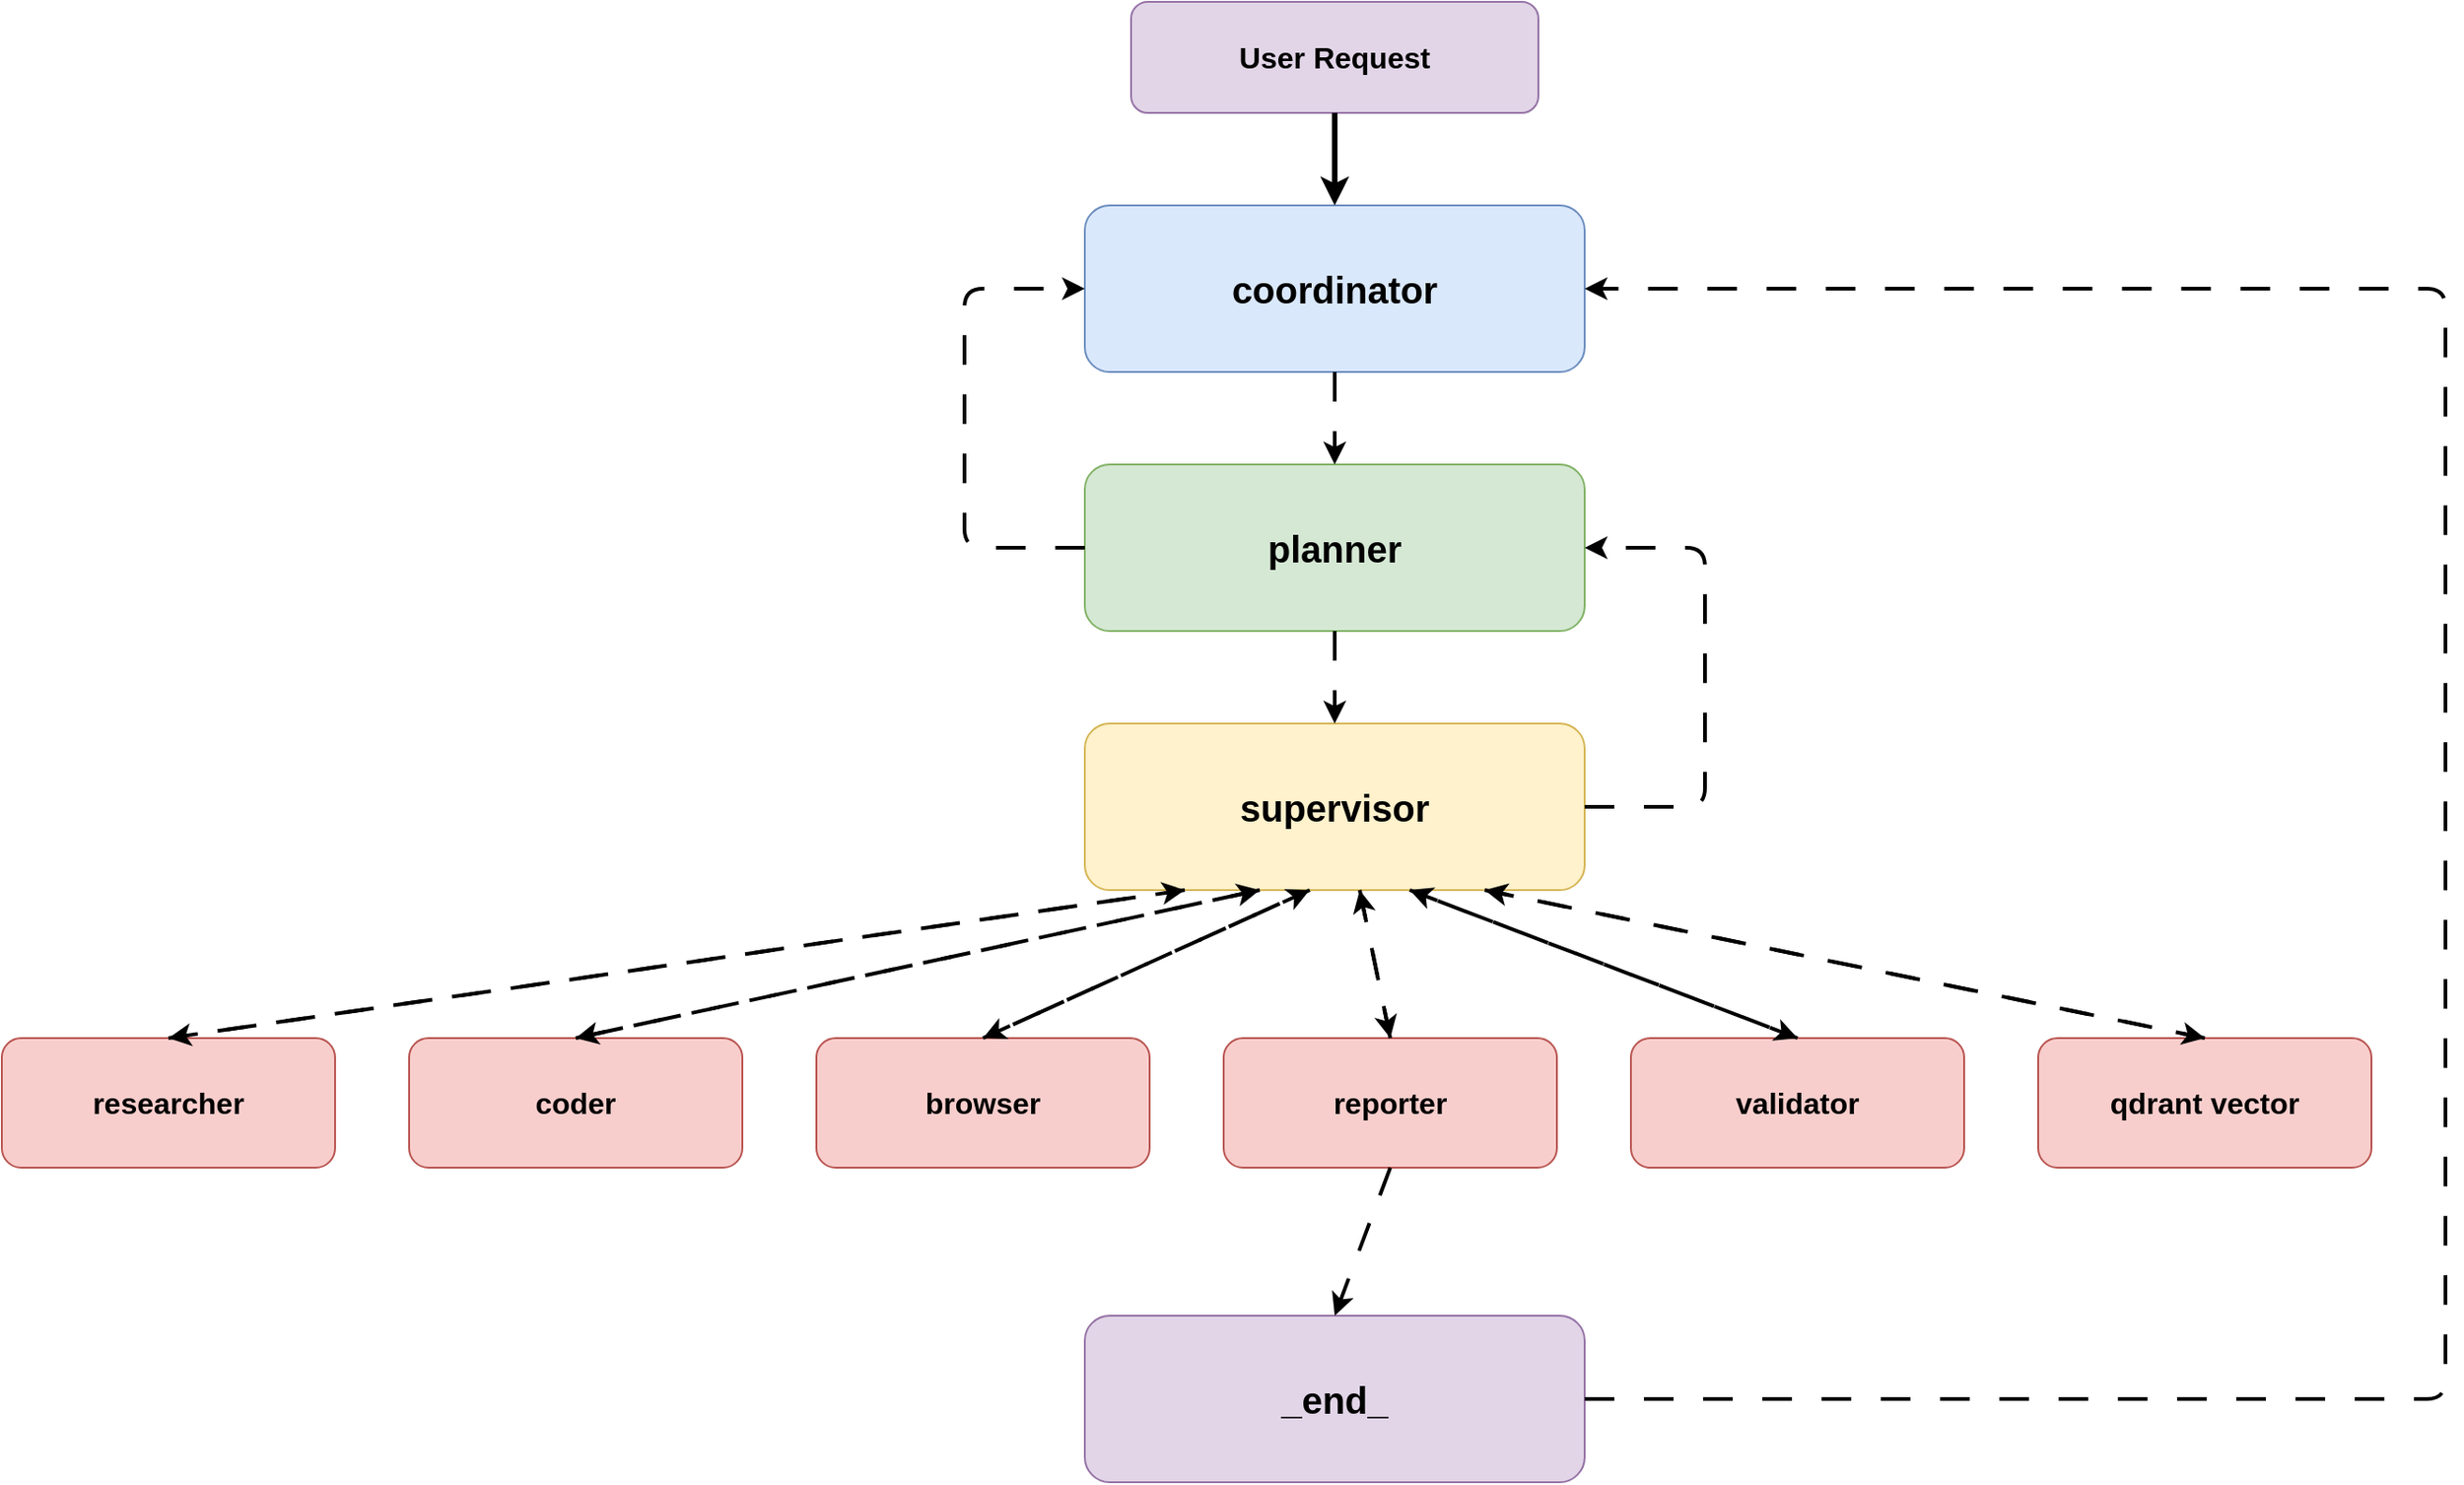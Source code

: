 <mxfile>
  <diagram name="Multi-Agent Architecture" id="agent-arch">
    <mxGraphModel dx="1200" dy="900" grid="1" gridSize="10" guides="1" tooltips="1" connect="1" arrows="1" fold="1" page="1" pageScale="1" pageWidth="1600" pageHeight="1400">
      <root>
        <mxCell id="0"/>
        <mxCell id="1" parent="0"/>

        <!-- User Request -->
        <mxCell id="user" value="User Request" style="rounded=1;whiteSpace=wrap;html=1;fillColor=#e1d5e7;strokeColor=#9673a6;fontSize=16;fontStyle=1;" vertex="1" parent="1">
          <mxGeometry x="690" y="40" width="220" height="60" as="geometry"/>
        </mxCell>

        <!-- Coordinator -->
        <mxCell id="coordinator" value="coordinator" style="rounded=1;whiteSpace=wrap;html=1;fillColor=#dae8fc;strokeColor=#6c8ebf;fontSize=20;fontStyle=1;" vertex="1" parent="1">
          <mxGeometry x="665" y="150" width="270" height="90" as="geometry"/>
        </mxCell>

        <!-- Arrow user to coordinator -->
        <mxCell id="arrow1" value="" style="endArrow=classic;html=1;exitX=0.5;exitY=1;entryX=0.5;entryY=0;strokeWidth=3;" edge="1" parent="1" source="user" target="coordinator">
          <mxGeometry width="50" height="50" relative="1" as="geometry">
            <mxPoint x="800" y="400" as="sourcePoint"/>
            <mxPoint x="850" y="350" as="targetPoint"/>
          </mxGeometry>
        </mxCell>

        <!-- Planner -->
        <mxCell id="planner" value="planner" style="rounded=1;whiteSpace=wrap;html=1;fillColor=#d5e8d4;strokeColor=#82b366;fontSize=20;fontStyle=1;" vertex="1" parent="1">
          <mxGeometry x="665" y="290" width="270" height="90" as="geometry"/>
        </mxCell>

        <!-- Arrow coordinator to planner -->
        <mxCell id="arrow2" value="" style="endArrow=classic;html=1;exitX=0.5;exitY=1;entryX=0.5;entryY=0;strokeWidth=2;dashed=1;dashPattern=8 8;" edge="1" parent="1" source="coordinator" target="planner">
          <mxGeometry width="50" height="50" relative="1" as="geometry">
            <mxPoint x="800" y="400" as="sourcePoint"/>
            <mxPoint x="850" y="350" as="targetPoint"/>
          </mxGeometry>
        </mxCell>

        <!-- Supervisor -->
        <mxCell id="supervisor" value="supervisor" style="rounded=1;whiteSpace=wrap;html=1;fillColor=#fff2cc;strokeColor=#d6b656;fontSize=20;fontStyle=1;" vertex="1" parent="1">
          <mxGeometry x="665" y="430" width="270" height="90" as="geometry"/>
        </mxCell>

        <!-- Arrow planner to supervisor -->
        <mxCell id="arrow3" value="" style="endArrow=classic;html=1;exitX=0.5;exitY=1;entryX=0.5;entryY=0;strokeWidth=2;dashed=1;dashPattern=8 8;" edge="1" parent="1" source="planner" target="supervisor">
          <mxGeometry width="50" height="50" relative="1" as="geometry">
            <mxPoint x="800" y="500" as="sourcePoint"/>
            <mxPoint x="850" y="450" as="targetPoint"/>
          </mxGeometry>
        </mxCell>

        <!-- Specialist Agents Row 1 -->
        <mxCell id="researcher" value="researcher" style="rounded=1;whiteSpace=wrap;html=1;fillColor=#f8cecc;strokeColor=#b85450;fontSize=16;fontStyle=1;" vertex="1" parent="1">
          <mxGeometry x="80" y="600" width="180" height="70" as="geometry"/>
        </mxCell>

        <mxCell id="coder" value="coder" style="rounded=1;whiteSpace=wrap;html=1;fillColor=#f8cecc;strokeColor=#b85450;fontSize=16;fontStyle=1;" vertex="1" parent="1">
          <mxGeometry x="300" y="600" width="180" height="70" as="geometry"/>
        </mxCell>

        <mxCell id="browser" value="browser" style="rounded=1;whiteSpace=wrap;html=1;fillColor=#f8cecc;strokeColor=#b85450;fontSize=16;fontStyle=1;" vertex="1" parent="1">
          <mxGeometry x="520" y="600" width="180" height="70" as="geometry"/>
        </mxCell>

        <mxCell id="reporter" value="reporter" style="rounded=1;whiteSpace=wrap;html=1;fillColor=#f8cecc;strokeColor=#b85450;fontSize=16;fontStyle=1;" vertex="1" parent="1">
          <mxGeometry x="740" y="600" width="180" height="70" as="geometry"/>
        </mxCell>

        <mxCell id="validator" value="validator" style="rounded=1;whiteSpace=wrap;html=1;fillColor=#f8cecc;strokeColor=#b85450;fontSize=16;fontStyle=1;" vertex="1" parent="1">
          <mxGeometry x="960" y="600" width="180" height="70" as="geometry"/>
        </mxCell>

        <mxCell id="qdrant" value="qdrant vector" style="rounded=1;whiteSpace=wrap;html=1;fillColor=#f8cecc;strokeColor=#b85450;fontSize=16;fontStyle=1;" vertex="1" parent="1">
          <mxGeometry x="1180" y="600" width="180" height="70" as="geometry"/>
        </mxCell>

        <!-- Arrows from supervisor to specialists -->
        <mxCell id="arrow4" value="" style="endArrow=classic;html=1;exitX=0.2;exitY=1;entryX=0.5;entryY=0;strokeWidth=2;dashed=1;dashPattern=8 8;" edge="1" parent="1" source="supervisor" target="researcher">
          <mxGeometry width="50" height="50" relative="1" as="geometry">
            <mxPoint x="700" y="550" as="sourcePoint"/>
            <mxPoint x="750" y="500" as="targetPoint"/>
          </mxGeometry>
        </mxCell>

        <mxCell id="arrow5" value="" style="endArrow=classic;html=1;exitX=0.35;exitY=1;entryX=0.5;entryY=0;strokeWidth=2;dashed=1;dashPattern=8 8;" edge="1" parent="1" source="supervisor" target="coder">
          <mxGeometry width="50" height="50" relative="1" as="geometry">
            <mxPoint x="700" y="550" as="sourcePoint"/>
            <mxPoint x="750" y="500" as="targetPoint"/>
          </mxGeometry>
        </mxCell>

        <mxCell id="arrow6" value="" style="endArrow=classic;html=1;exitX=0.45;exitY=1;entryX=0.5;entryY=0;strokeWidth=2;dashed=1;dashPattern=8 8;" edge="1" parent="1" source="supervisor" target="browser">
          <mxGeometry width="50" height="50" relative="1" as="geometry">
            <mxPoint x="700" y="550" as="sourcePoint"/>
            <mxPoint x="750" y="500" as="targetPoint"/>
          </mxGeometry>
        </mxCell>

        <mxCell id="arrow7" value="" style="endArrow=classic;html=1;exitX=0.55;exitY=1;entryX=0.5;entryY=0;strokeWidth=2;dashed=1;dashPattern=8 8;" edge="1" parent="1" source="supervisor" target="reporter">
          <mxGeometry width="50" height="50" relative="1" as="geometry">
            <mxPoint x="700" y="550" as="sourcePoint"/>
            <mxPoint x="750" y="500" as="targetPoint"/>
          </mxGeometry>
        </mxCell>

        <mxCell id="arrow8" value="" style="endArrow=classic;html=1;exitX=0.65;exitY=1;entryX=0.5;entryY=0;strokeWidth=2;dashed=1;dashPattern=8 8;" edge="1" parent="1" source="supervisor" target="validator">
          <mxGeometry width="50" height="50" relative="1" as="geometry">
            <mxPoint x="700" y="550" as="sourcePoint"/>
            <mxPoint x="750" y="500" as="targetPoint"/>
          </mxGeometry>
        </mxCell>

        <mxCell id="arrow9" value="" style="endArrow=classic;html=1;exitX=0.8;exitY=1;entryX=0.5;entryY=0;strokeWidth=2;dashed=1;dashPattern=8 8;" edge="1" parent="1" source="supervisor" target="qdrant">
          <mxGeometry width="50" height="50" relative="1" as="geometry">
            <mxPoint x="700" y="550" as="sourcePoint"/>
            <mxPoint x="750" y="500" as="targetPoint"/>
          </mxGeometry>
        </mxCell>

        <!-- Return arrows from specialists -->
        <mxCell id="arrow10" value="" style="endArrow=classic;html=1;exitX=0.5;exitY=0;entryX=0.2;entryY=1;strokeWidth=2;dashed=1;dashPattern=8 8;" edge="1" parent="1" source="researcher" target="supervisor">
          <mxGeometry width="50" height="50" relative="1" as="geometry">
            <mxPoint x="700" y="550" as="sourcePoint"/>
            <mxPoint x="750" y="500" as="targetPoint"/>
          </mxGeometry>
        </mxCell>

        <mxCell id="arrow11" value="" style="endArrow=classic;html=1;exitX=0.5;exitY=0;entryX=0.35;entryY=1;strokeWidth=2;dashed=1;dashPattern=8 8;" edge="1" parent="1" source="coder" target="supervisor">
          <mxGeometry width="50" height="50" relative="1" as="geometry">
            <mxPoint x="700" y="550" as="sourcePoint"/>
            <mxPoint x="750" y="500" as="targetPoint"/>
          </mxGeometry>
        </mxCell>

        <mxCell id="arrow12" value="" style="endArrow=classic;html=1;exitX=0.5;exitY=0;entryX=0.45;entryY=1;strokeWidth=2;dashed=1;dashPattern=8 8;" edge="1" parent="1" source="browser" target="supervisor">
          <mxGeometry width="50" height="50" relative="1" as="geometry">
            <mxPoint x="700" y="550" as="sourcePoint"/>
            <mxPoint x="750" y="500" as="targetPoint"/>
          </mxGeometry>
        </mxCell>

        <mxCell id="arrow13" value="" style="endArrow=classic;html=1;exitX=0.5;exitY=0;entryX=0.55;entryY=1;strokeWidth=2;dashed=1;dashPattern=8 8;" edge="1" parent="1" source="reporter" target="supervisor">
          <mxGeometry width="50" height="50" relative="1" as="geometry">
            <mxPoint x="700" y="550" as="sourcePoint"/>
            <mxPoint x="750" y="500" as="targetPoint"/>
          </mxGeometry>
        </mxCell>

        <mxCell id="arrow14" value="" style="endArrow=classic;html=1;exitX=0.5;exitY=0;entryX=0.65;entryY=1;strokeWidth=2;dashed=1;dashPattern=8 8;" edge="1" parent="1" source="validator" target="supervisor">
          <mxGeometry width="50" height="50" relative="1" as="geometry">
            <mxPoint x="700" y="550" as="sourcePoint"/>
            <mxPoint x="750" y="500" as="targetPoint"/>
          </mxGeometry>
        </mxCell>

        <mxCell id="arrow15" value="" style="endArrow=classic;html=1;exitX=0.5;exitY=0;entryX=0.8;entryY=1;strokeWidth=2;dashed=1;dashPattern=8 8;" edge="1" parent="1" source="qdrant" target="supervisor">
          <mxGeometry width="50" height="50" relative="1" as="geometry">
            <mxPoint x="700" y="550" as="sourcePoint"/>
            <mxPoint x="750" y="500" as="targetPoint"/>
          </mxGeometry>
        </mxCell>

        <!-- End State -->
        <mxCell id="end" value="_end_" style="rounded=1;whiteSpace=wrap;html=1;fillColor=#e1d5e7;strokeColor=#9673a6;fontSize=20;fontStyle=1;" vertex="1" parent="1">
          <mxGeometry x="665" y="750" width="270" height="90" as="geometry"/>
        </mxCell>

        <!-- Arrow to end -->
        <mxCell id="arrow16" value="" style="endArrow=classic;html=1;exitX=0.5;exitY=1;entryX=0.5;entryY=0;strokeWidth=2;dashed=1;dashPattern=8 8;" edge="1" parent="1" source="reporter" target="end">
          <mxGeometry width="50" height="50" relative="1" as="geometry">
            <mxPoint x="700" y="700" as="sourcePoint"/>
            <mxPoint x="750" y="650" as="targetPoint"/>
          </mxGeometry>
        </mxCell>

        <!-- Feedback loop from end to coordinator -->
        <mxCell id="arrow17" value="" style="endArrow=classic;html=1;exitX=1;exitY=0.5;entryX=1;entryY=0.5;strokeWidth=2;dashed=1;dashPattern=8 8;" edge="1" parent="1" source="end" target="coordinator">
          <mxGeometry width="50" height="50" relative="1" as="geometry">
            <mxPoint x="1000" y="600" as="sourcePoint"/>
            <mxPoint x="1050" y="550" as="targetPoint"/>
            <Array as="points">
              <mxPoint x="1400" y="795"/>
              <mxPoint x="1400" y="195"/>
            </Array>
          </mxGeometry>
        </mxCell>

        <!-- Feedback planner to coordinator -->
        <mxCell id="arrow18" value="" style="endArrow=classic;html=1;exitX=0;exitY=0.5;entryX=0;entryY=0.5;strokeWidth=2;dashed=1;dashPattern=8 8;" edge="1" parent="1" source="planner" target="coordinator">
          <mxGeometry width="50" height="50" relative="1" as="geometry">
            <mxPoint x="600" y="400" as="sourcePoint"/>
            <mxPoint x="650" y="350" as="targetPoint"/>
            <Array as="points">
              <mxPoint x="600" y="335"/>
              <mxPoint x="600" y="195"/>
            </Array>
          </mxGeometry>
        </mxCell>

        <!-- Feedback supervisor to planner -->
        <mxCell id="arrow19" value="" style="endArrow=classic;html=1;exitX=1;exitY=0.5;entryX=1;entryY=0.5;strokeWidth=2;dashed=1;dashPattern=8 8;" edge="1" parent="1" source="supervisor" target="planner">
          <mxGeometry width="50" height="50" relative="1" as="geometry">
            <mxPoint x="1000" y="500" as="sourcePoint"/>
            <mxPoint x="1050" y="450" as="targetPoint"/>
            <Array as="points">
              <mxPoint x="1000" y="475"/>
              <mxPoint x="1000" y="335"/>
            </Array>
          </mxGeometry>
        </mxCell>

      </root>
    </mxGraphModel>
  </diagram>
</mxfile>
